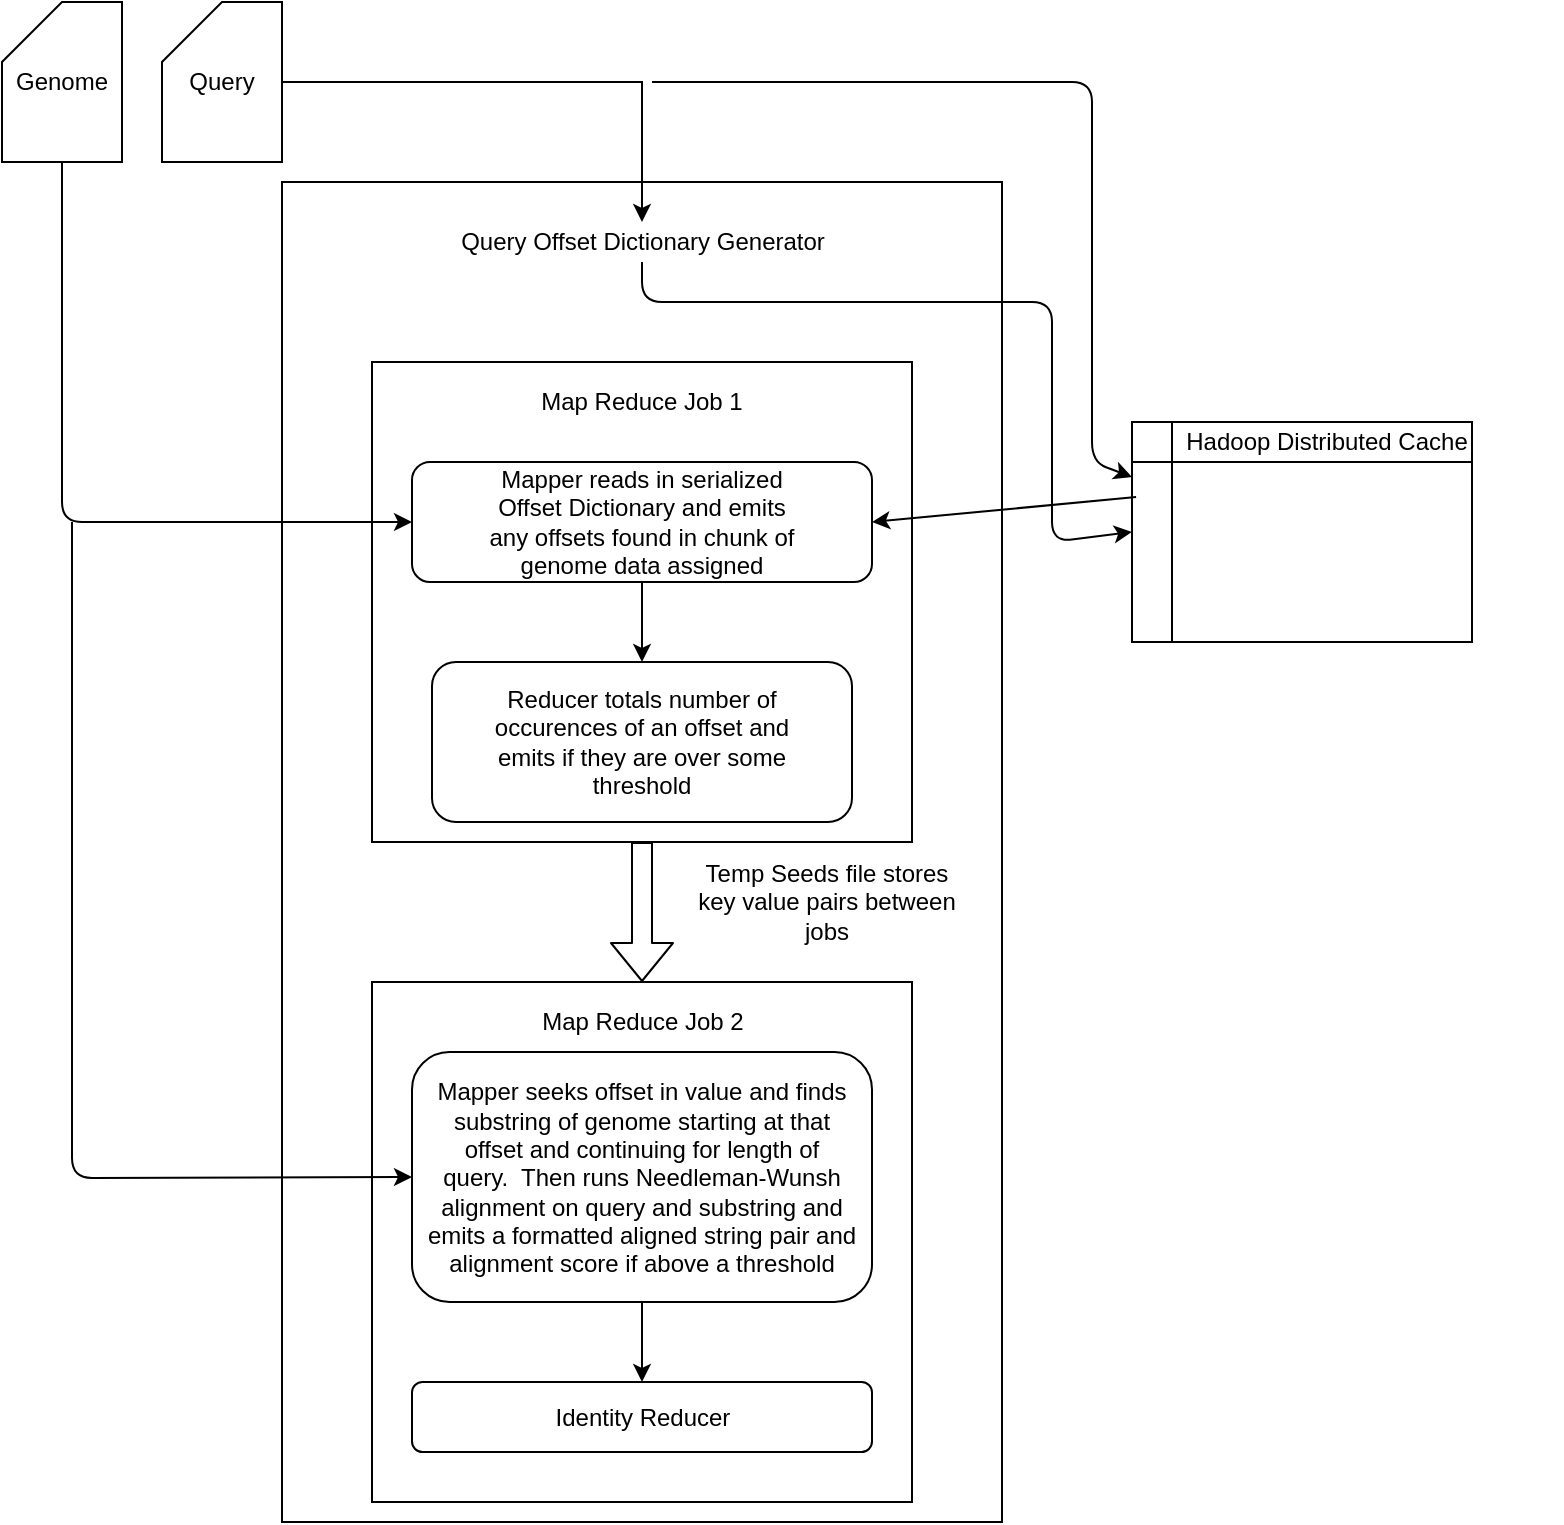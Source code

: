 <mxfile version="13.0.3" type="device"><diagram id="C5RBs43oDa-KdzZeNtuy" name="Page-1"><mxGraphModel dx="1595" dy="777" grid="1" gridSize="10" guides="1" tooltips="1" connect="1" arrows="1" fold="1" page="1" pageScale="1" pageWidth="827" pageHeight="1169" math="0" shadow="0"><root><mxCell id="WIyWlLk6GJQsqaUBKTNV-0"/><mxCell id="WIyWlLk6GJQsqaUBKTNV-1" parent="WIyWlLk6GJQsqaUBKTNV-0"/><mxCell id="0Hubk6H5nFW1BGyTumbC-10" value="" style="rounded=0;whiteSpace=wrap;html=1;" vertex="1" parent="WIyWlLk6GJQsqaUBKTNV-1"><mxGeometry x="185" y="120" width="360" height="670" as="geometry"/></mxCell><mxCell id="0Hubk6H5nFW1BGyTumbC-2" value="" style="shape=card;whiteSpace=wrap;html=1;" vertex="1" parent="WIyWlLk6GJQsqaUBKTNV-1"><mxGeometry x="45" y="30" width="60" height="80" as="geometry"/></mxCell><mxCell id="0Hubk6H5nFW1BGyTumbC-3" value="" style="shape=card;whiteSpace=wrap;html=1;" vertex="1" parent="WIyWlLk6GJQsqaUBKTNV-1"><mxGeometry x="125" y="30" width="60" height="80" as="geometry"/></mxCell><mxCell id="0Hubk6H5nFW1BGyTumbC-4" value="Query&lt;br&gt;" style="text;html=1;strokeColor=none;fillColor=none;align=center;verticalAlign=middle;whiteSpace=wrap;rounded=0;" vertex="1" parent="WIyWlLk6GJQsqaUBKTNV-1"><mxGeometry x="135" y="60" width="40" height="20" as="geometry"/></mxCell><mxCell id="0Hubk6H5nFW1BGyTumbC-5" value="Genome" style="text;html=1;strokeColor=none;fillColor=none;align=center;verticalAlign=middle;whiteSpace=wrap;rounded=0;" vertex="1" parent="WIyWlLk6GJQsqaUBKTNV-1"><mxGeometry x="55" y="60" width="40" height="20" as="geometry"/></mxCell><mxCell id="0Hubk6H5nFW1BGyTumbC-6" value="" style="rounded=0;whiteSpace=wrap;html=1;" vertex="1" parent="WIyWlLk6GJQsqaUBKTNV-1"><mxGeometry x="230" y="210" width="270" height="240" as="geometry"/></mxCell><mxCell id="0Hubk6H5nFW1BGyTumbC-9" value="Map Reduce Job 1" style="text;html=1;strokeColor=none;fillColor=none;align=center;verticalAlign=middle;whiteSpace=wrap;rounded=0;" vertex="1" parent="WIyWlLk6GJQsqaUBKTNV-1"><mxGeometry x="300" y="220" width="130" height="20" as="geometry"/></mxCell><mxCell id="0Hubk6H5nFW1BGyTumbC-11" value="Query Offset Dictionary Generator" style="text;html=1;strokeColor=none;fillColor=none;align=center;verticalAlign=middle;whiteSpace=wrap;rounded=0;" vertex="1" parent="WIyWlLk6GJQsqaUBKTNV-1"><mxGeometry x="217.5" y="140" width="295" height="20" as="geometry"/></mxCell><mxCell id="0Hubk6H5nFW1BGyTumbC-12" value="" style="endArrow=classic;html=1;entryX=0.5;entryY=0;entryDx=0;entryDy=0;exitX=1;exitY=0.5;exitDx=0;exitDy=0;exitPerimeter=0;rounded=0;" edge="1" parent="WIyWlLk6GJQsqaUBKTNV-1" source="0Hubk6H5nFW1BGyTumbC-3" target="0Hubk6H5nFW1BGyTumbC-11"><mxGeometry width="50" height="50" relative="1" as="geometry"><mxPoint x="365" y="70" as="sourcePoint"/><mxPoint x="440" y="370" as="targetPoint"/><Array as="points"><mxPoint x="365" y="70"/></Array></mxGeometry></mxCell><mxCell id="0Hubk6H5nFW1BGyTumbC-13" value="" style="shape=internalStorage;whiteSpace=wrap;html=1;backgroundOutline=1;" vertex="1" parent="WIyWlLk6GJQsqaUBKTNV-1"><mxGeometry x="610" y="240" width="170" height="110" as="geometry"/></mxCell><mxCell id="0Hubk6H5nFW1BGyTumbC-14" value="Hadoop Distributed Cache" style="text;html=1;strokeColor=none;fillColor=none;align=center;verticalAlign=middle;whiteSpace=wrap;rounded=0;" vertex="1" parent="WIyWlLk6GJQsqaUBKTNV-1"><mxGeometry x="590" y="240" width="235" height="20" as="geometry"/></mxCell><mxCell id="0Hubk6H5nFW1BGyTumbC-15" value="" style="endArrow=classic;html=1;entryX=0;entryY=0.25;entryDx=0;entryDy=0;" edge="1" parent="WIyWlLk6GJQsqaUBKTNV-1" target="0Hubk6H5nFW1BGyTumbC-13"><mxGeometry width="50" height="50" relative="1" as="geometry"><mxPoint x="370" y="70" as="sourcePoint"/><mxPoint x="440" y="370" as="targetPoint"/><Array as="points"><mxPoint x="590" y="70"/><mxPoint x="590" y="260"/></Array></mxGeometry></mxCell><mxCell id="0Hubk6H5nFW1BGyTumbC-16" value="" style="endArrow=classic;html=1;exitX=0.5;exitY=1;exitDx=0;exitDy=0;entryX=0;entryY=0.5;entryDx=0;entryDy=0;" edge="1" parent="WIyWlLk6GJQsqaUBKTNV-1" source="0Hubk6H5nFW1BGyTumbC-11" target="0Hubk6H5nFW1BGyTumbC-13"><mxGeometry width="50" height="50" relative="1" as="geometry"><mxPoint x="390" y="420" as="sourcePoint"/><mxPoint x="440" y="370" as="targetPoint"/><Array as="points"><mxPoint x="365" y="180"/><mxPoint x="570" y="180"/><mxPoint x="570" y="300"/></Array></mxGeometry></mxCell><mxCell id="0Hubk6H5nFW1BGyTumbC-17" value="" style="rounded=1;whiteSpace=wrap;html=1;" vertex="1" parent="WIyWlLk6GJQsqaUBKTNV-1"><mxGeometry x="250" y="260" width="230" height="60" as="geometry"/></mxCell><mxCell id="0Hubk6H5nFW1BGyTumbC-18" value="Mapper reads in serialized Offset Dictionary and emits any offsets found in chunk of genome data assigned" style="text;html=1;strokeColor=none;fillColor=none;align=center;verticalAlign=middle;whiteSpace=wrap;rounded=0;" vertex="1" parent="WIyWlLk6GJQsqaUBKTNV-1"><mxGeometry x="285" y="280" width="160" height="20" as="geometry"/></mxCell><mxCell id="0Hubk6H5nFW1BGyTumbC-19" style="edgeStyle=orthogonalEdgeStyle;rounded=0;orthogonalLoop=1;jettySize=auto;html=1;exitX=0.5;exitY=1;exitDx=0;exitDy=0;" edge="1" parent="WIyWlLk6GJQsqaUBKTNV-1" source="0Hubk6H5nFW1BGyTumbC-13" target="0Hubk6H5nFW1BGyTumbC-13"><mxGeometry relative="1" as="geometry"/></mxCell><mxCell id="0Hubk6H5nFW1BGyTumbC-20" value="" style="endArrow=classic;html=1;exitX=0.012;exitY=0.341;exitDx=0;exitDy=0;exitPerimeter=0;entryX=1;entryY=0.5;entryDx=0;entryDy=0;" edge="1" parent="WIyWlLk6GJQsqaUBKTNV-1" source="0Hubk6H5nFW1BGyTumbC-13" target="0Hubk6H5nFW1BGyTumbC-17"><mxGeometry width="50" height="50" relative="1" as="geometry"><mxPoint x="380" y="440" as="sourcePoint"/><mxPoint x="430" y="390" as="targetPoint"/></mxGeometry></mxCell><mxCell id="0Hubk6H5nFW1BGyTumbC-21" value="" style="endArrow=classic;html=1;exitX=0.5;exitY=1;exitDx=0;exitDy=0;" edge="1" parent="WIyWlLk6GJQsqaUBKTNV-1" source="0Hubk6H5nFW1BGyTumbC-17" target="0Hubk6H5nFW1BGyTumbC-22"><mxGeometry width="50" height="50" relative="1" as="geometry"><mxPoint x="380" y="440" as="sourcePoint"/><mxPoint x="110" y="340" as="targetPoint"/></mxGeometry></mxCell><mxCell id="0Hubk6H5nFW1BGyTumbC-22" value="" style="rounded=1;whiteSpace=wrap;html=1;" vertex="1" parent="WIyWlLk6GJQsqaUBKTNV-1"><mxGeometry x="260" y="360" width="210" height="80" as="geometry"/></mxCell><mxCell id="0Hubk6H5nFW1BGyTumbC-23" value="Reducer totals number of occurences of an offset and emits if they are over some threshold" style="text;html=1;strokeColor=none;fillColor=none;align=center;verticalAlign=middle;whiteSpace=wrap;rounded=0;" vertex="1" parent="WIyWlLk6GJQsqaUBKTNV-1"><mxGeometry x="290" y="390" width="150" height="20" as="geometry"/></mxCell><mxCell id="0Hubk6H5nFW1BGyTumbC-24" style="edgeStyle=orthogonalEdgeStyle;rounded=0;orthogonalLoop=1;jettySize=auto;html=1;exitX=0.5;exitY=1;exitDx=0;exitDy=0;" edge="1" parent="WIyWlLk6GJQsqaUBKTNV-1" source="0Hubk6H5nFW1BGyTumbC-22" target="0Hubk6H5nFW1BGyTumbC-22"><mxGeometry relative="1" as="geometry"/></mxCell><mxCell id="0Hubk6H5nFW1BGyTumbC-26" value="" style="rounded=0;whiteSpace=wrap;html=1;" vertex="1" parent="WIyWlLk6GJQsqaUBKTNV-1"><mxGeometry x="230" y="520" width="270" height="260" as="geometry"/></mxCell><mxCell id="0Hubk6H5nFW1BGyTumbC-27" value="Map Reduce Job 2" style="text;html=1;strokeColor=none;fillColor=none;align=center;verticalAlign=middle;whiteSpace=wrap;rounded=0;" vertex="1" parent="WIyWlLk6GJQsqaUBKTNV-1"><mxGeometry x="307.5" y="530" width="115" height="20" as="geometry"/></mxCell><mxCell id="0Hubk6H5nFW1BGyTumbC-29" value="" style="rounded=1;whiteSpace=wrap;html=1;" vertex="1" parent="WIyWlLk6GJQsqaUBKTNV-1"><mxGeometry x="250" y="555" width="230" height="125" as="geometry"/></mxCell><mxCell id="0Hubk6H5nFW1BGyTumbC-30" value="" style="rounded=1;whiteSpace=wrap;html=1;" vertex="1" parent="WIyWlLk6GJQsqaUBKTNV-1"><mxGeometry x="250" y="720" width="230" height="35" as="geometry"/></mxCell><mxCell id="0Hubk6H5nFW1BGyTumbC-31" value="" style="endArrow=classic;html=1;exitX=0.5;exitY=1;exitDx=0;exitDy=0;entryX=0.5;entryY=0;entryDx=0;entryDy=0;" edge="1" parent="WIyWlLk6GJQsqaUBKTNV-1" source="0Hubk6H5nFW1BGyTumbC-29" target="0Hubk6H5nFW1BGyTumbC-30"><mxGeometry width="50" height="50" relative="1" as="geometry"><mxPoint x="380" y="470" as="sourcePoint"/><mxPoint x="430" y="420" as="targetPoint"/></mxGeometry></mxCell><mxCell id="0Hubk6H5nFW1BGyTumbC-32" value="Mapper seeks offset in value and finds substring of genome starting at that offset and continuing for length of query.&amp;nbsp; Then runs Needleman-Wunsh alignment on query and substring and emits a formatted aligned string pair and alignment score if above a threshold" style="text;html=1;strokeColor=none;fillColor=none;align=center;verticalAlign=middle;whiteSpace=wrap;rounded=0;" vertex="1" parent="WIyWlLk6GJQsqaUBKTNV-1"><mxGeometry x="256.25" y="607.5" width="217.5" height="20" as="geometry"/></mxCell><mxCell id="0Hubk6H5nFW1BGyTumbC-33" value="Identity Reducer" style="text;html=1;strokeColor=none;fillColor=none;align=center;verticalAlign=middle;whiteSpace=wrap;rounded=0;" vertex="1" parent="WIyWlLk6GJQsqaUBKTNV-1"><mxGeometry x="302.5" y="727.5" width="125" height="20" as="geometry"/></mxCell><mxCell id="0Hubk6H5nFW1BGyTumbC-35" value="" style="endArrow=classic;html=1;exitX=0.5;exitY=1;exitDx=0;exitDy=0;exitPerimeter=0;entryX=0;entryY=0.5;entryDx=0;entryDy=0;" edge="1" parent="WIyWlLk6GJQsqaUBKTNV-1" source="0Hubk6H5nFW1BGyTumbC-2" target="0Hubk6H5nFW1BGyTumbC-17"><mxGeometry width="50" height="50" relative="1" as="geometry"><mxPoint x="360" y="450" as="sourcePoint"/><mxPoint x="410" y="400" as="targetPoint"/><Array as="points"><mxPoint x="75" y="290"/></Array></mxGeometry></mxCell><mxCell id="0Hubk6H5nFW1BGyTumbC-36" value="Temp Seeds file stores key value pairs between jobs" style="text;html=1;strokeColor=none;fillColor=none;align=center;verticalAlign=middle;whiteSpace=wrap;rounded=0;" vertex="1" parent="WIyWlLk6GJQsqaUBKTNV-1"><mxGeometry x="390" y="470" width="135" height="20" as="geometry"/></mxCell><mxCell id="0Hubk6H5nFW1BGyTumbC-42" value="" style="shape=flexArrow;endArrow=classic;html=1;exitX=0.5;exitY=1;exitDx=0;exitDy=0;entryX=0.5;entryY=0;entryDx=0;entryDy=0;" edge="1" parent="WIyWlLk6GJQsqaUBKTNV-1" source="0Hubk6H5nFW1BGyTumbC-6" target="0Hubk6H5nFW1BGyTumbC-26"><mxGeometry width="50" height="50" relative="1" as="geometry"><mxPoint x="340" y="580" as="sourcePoint"/><mxPoint x="390" y="530" as="targetPoint"/></mxGeometry></mxCell><mxCell id="0Hubk6H5nFW1BGyTumbC-43" value="" style="endArrow=classic;html=1;entryX=0;entryY=0.5;entryDx=0;entryDy=0;" edge="1" parent="WIyWlLk6GJQsqaUBKTNV-1" target="0Hubk6H5nFW1BGyTumbC-29"><mxGeometry width="50" height="50" relative="1" as="geometry"><mxPoint x="80" y="290" as="sourcePoint"/><mxPoint x="460" y="440" as="targetPoint"/><Array as="points"><mxPoint x="80" y="618"/></Array></mxGeometry></mxCell></root></mxGraphModel></diagram></mxfile>